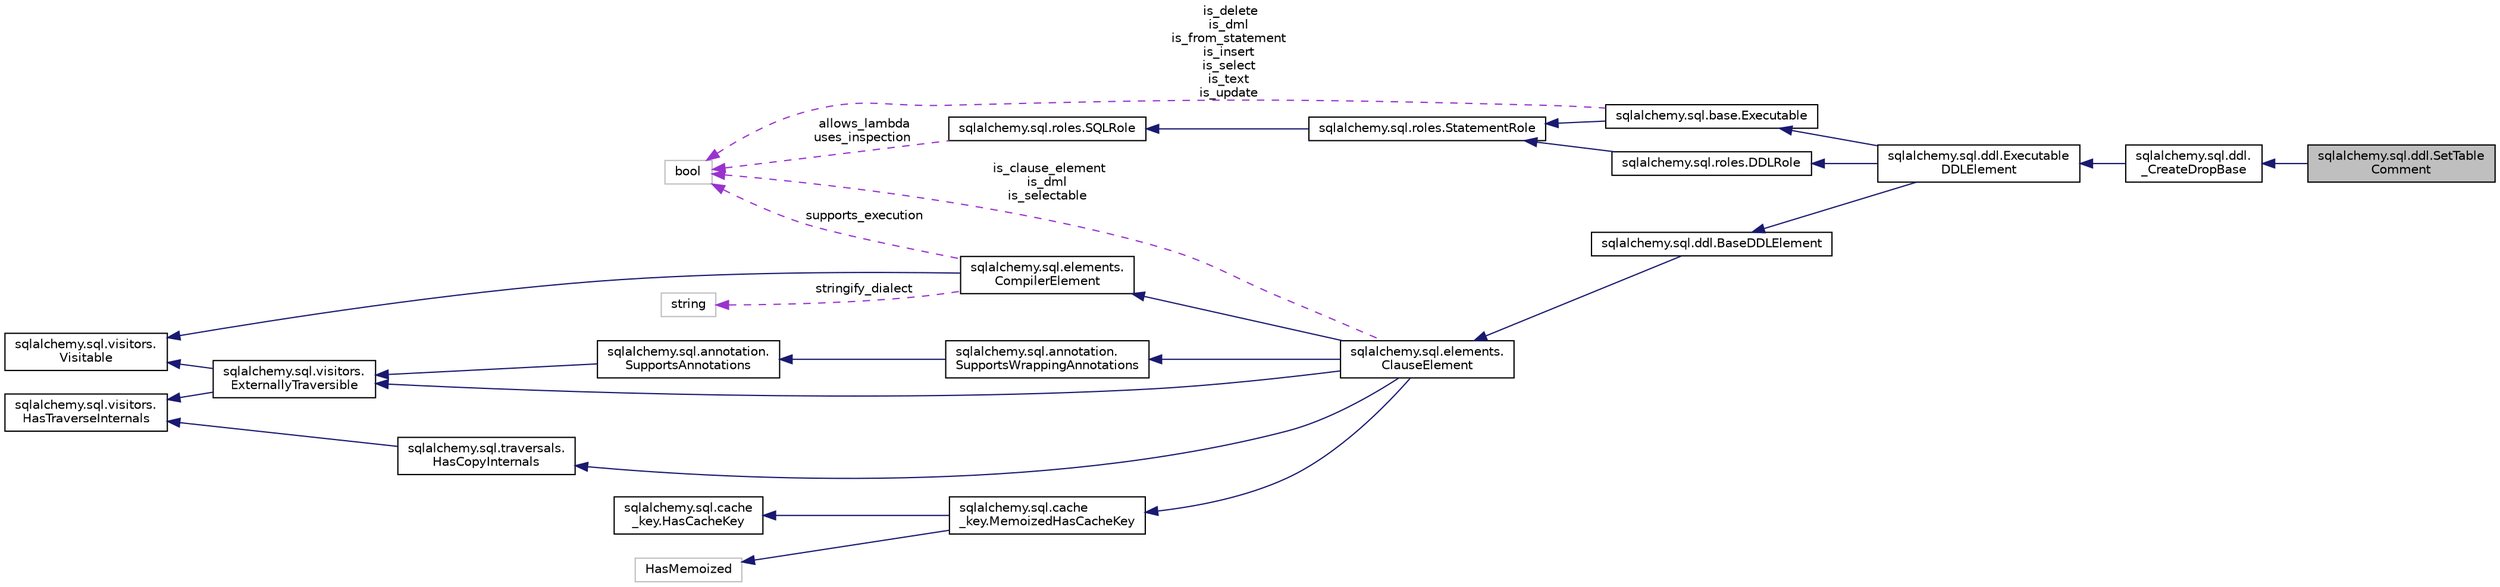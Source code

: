 digraph "sqlalchemy.sql.ddl.SetTableComment"
{
 // LATEX_PDF_SIZE
  edge [fontname="Helvetica",fontsize="10",labelfontname="Helvetica",labelfontsize="10"];
  node [fontname="Helvetica",fontsize="10",shape=record];
  rankdir="LR";
  Node1 [label="sqlalchemy.sql.ddl.SetTable\lComment",height=0.2,width=0.4,color="black", fillcolor="grey75", style="filled", fontcolor="black",tooltip=" "];
  Node2 -> Node1 [dir="back",color="midnightblue",fontsize="10",style="solid",fontname="Helvetica"];
  Node2 [label="sqlalchemy.sql.ddl.\l_CreateDropBase",height=0.2,width=0.4,color="black", fillcolor="white", style="filled",URL="$classsqlalchemy_1_1sql_1_1ddl_1_1__CreateDropBase.html",tooltip=" "];
  Node3 -> Node2 [dir="back",color="midnightblue",fontsize="10",style="solid",fontname="Helvetica"];
  Node3 [label="sqlalchemy.sql.ddl.Executable\lDDLElement",height=0.2,width=0.4,color="black", fillcolor="white", style="filled",URL="$classsqlalchemy_1_1sql_1_1ddl_1_1ExecutableDDLElement.html",tooltip=" "];
  Node4 -> Node3 [dir="back",color="midnightblue",fontsize="10",style="solid",fontname="Helvetica"];
  Node4 [label="sqlalchemy.sql.roles.DDLRole",height=0.2,width=0.4,color="black", fillcolor="white", style="filled",URL="$classsqlalchemy_1_1sql_1_1roles_1_1DDLRole.html",tooltip=" "];
  Node5 -> Node4 [dir="back",color="midnightblue",fontsize="10",style="solid",fontname="Helvetica"];
  Node5 [label="sqlalchemy.sql.roles.StatementRole",height=0.2,width=0.4,color="black", fillcolor="white", style="filled",URL="$classsqlalchemy_1_1sql_1_1roles_1_1StatementRole.html",tooltip=" "];
  Node6 -> Node5 [dir="back",color="midnightblue",fontsize="10",style="solid",fontname="Helvetica"];
  Node6 [label="sqlalchemy.sql.roles.SQLRole",height=0.2,width=0.4,color="black", fillcolor="white", style="filled",URL="$classsqlalchemy_1_1sql_1_1roles_1_1SQLRole.html",tooltip=" "];
  Node7 -> Node6 [dir="back",color="darkorchid3",fontsize="10",style="dashed",label=" allows_lambda\nuses_inspection" ,fontname="Helvetica"];
  Node7 [label="bool",height=0.2,width=0.4,color="grey75", fillcolor="white", style="filled",tooltip=" "];
  Node8 -> Node3 [dir="back",color="midnightblue",fontsize="10",style="solid",fontname="Helvetica"];
  Node8 [label="sqlalchemy.sql.base.Executable",height=0.2,width=0.4,color="black", fillcolor="white", style="filled",URL="$classsqlalchemy_1_1sql_1_1base_1_1Executable.html",tooltip=" "];
  Node5 -> Node8 [dir="back",color="midnightblue",fontsize="10",style="solid",fontname="Helvetica"];
  Node7 -> Node8 [dir="back",color="darkorchid3",fontsize="10",style="dashed",label=" is_delete\nis_dml\nis_from_statement\nis_insert\nis_select\nis_text\nis_update" ,fontname="Helvetica"];
  Node9 -> Node3 [dir="back",color="midnightblue",fontsize="10",style="solid",fontname="Helvetica"];
  Node9 [label="sqlalchemy.sql.ddl.BaseDDLElement",height=0.2,width=0.4,color="black", fillcolor="white", style="filled",URL="$classsqlalchemy_1_1sql_1_1ddl_1_1BaseDDLElement.html",tooltip=" "];
  Node10 -> Node9 [dir="back",color="midnightblue",fontsize="10",style="solid",fontname="Helvetica"];
  Node10 [label="sqlalchemy.sql.elements.\lClauseElement",height=0.2,width=0.4,color="black", fillcolor="white", style="filled",URL="$classsqlalchemy_1_1sql_1_1elements_1_1ClauseElement.html",tooltip=" "];
  Node11 -> Node10 [dir="back",color="midnightblue",fontsize="10",style="solid",fontname="Helvetica"];
  Node11 [label="sqlalchemy.sql.annotation.\lSupportsWrappingAnnotations",height=0.2,width=0.4,color="black", fillcolor="white", style="filled",URL="$classsqlalchemy_1_1sql_1_1annotation_1_1SupportsWrappingAnnotations.html",tooltip=" "];
  Node12 -> Node11 [dir="back",color="midnightblue",fontsize="10",style="solid",fontname="Helvetica"];
  Node12 [label="sqlalchemy.sql.annotation.\lSupportsAnnotations",height=0.2,width=0.4,color="black", fillcolor="white", style="filled",URL="$classsqlalchemy_1_1sql_1_1annotation_1_1SupportsAnnotations.html",tooltip=" "];
  Node13 -> Node12 [dir="back",color="midnightblue",fontsize="10",style="solid",fontname="Helvetica"];
  Node13 [label="sqlalchemy.sql.visitors.\lExternallyTraversible",height=0.2,width=0.4,color="black", fillcolor="white", style="filled",URL="$classsqlalchemy_1_1sql_1_1visitors_1_1ExternallyTraversible.html",tooltip=" "];
  Node14 -> Node13 [dir="back",color="midnightblue",fontsize="10",style="solid",fontname="Helvetica"];
  Node14 [label="sqlalchemy.sql.visitors.\lHasTraverseInternals",height=0.2,width=0.4,color="black", fillcolor="white", style="filled",URL="$classsqlalchemy_1_1sql_1_1visitors_1_1HasTraverseInternals.html",tooltip=" "];
  Node15 -> Node13 [dir="back",color="midnightblue",fontsize="10",style="solid",fontname="Helvetica"];
  Node15 [label="sqlalchemy.sql.visitors.\lVisitable",height=0.2,width=0.4,color="black", fillcolor="white", style="filled",URL="$classsqlalchemy_1_1sql_1_1visitors_1_1Visitable.html",tooltip=" "];
  Node16 -> Node10 [dir="back",color="midnightblue",fontsize="10",style="solid",fontname="Helvetica"];
  Node16 [label="sqlalchemy.sql.cache\l_key.MemoizedHasCacheKey",height=0.2,width=0.4,color="black", fillcolor="white", style="filled",URL="$classsqlalchemy_1_1sql_1_1cache__key_1_1MemoizedHasCacheKey.html",tooltip=" "];
  Node17 -> Node16 [dir="back",color="midnightblue",fontsize="10",style="solid",fontname="Helvetica"];
  Node17 [label="sqlalchemy.sql.cache\l_key.HasCacheKey",height=0.2,width=0.4,color="black", fillcolor="white", style="filled",URL="$classsqlalchemy_1_1sql_1_1cache__key_1_1HasCacheKey.html",tooltip=" "];
  Node18 -> Node16 [dir="back",color="midnightblue",fontsize="10",style="solid",fontname="Helvetica"];
  Node18 [label="HasMemoized",height=0.2,width=0.4,color="grey75", fillcolor="white", style="filled",tooltip=" "];
  Node19 -> Node10 [dir="back",color="midnightblue",fontsize="10",style="solid",fontname="Helvetica"];
  Node19 [label="sqlalchemy.sql.traversals.\lHasCopyInternals",height=0.2,width=0.4,color="black", fillcolor="white", style="filled",URL="$classsqlalchemy_1_1sql_1_1traversals_1_1HasCopyInternals.html",tooltip=" "];
  Node14 -> Node19 [dir="back",color="midnightblue",fontsize="10",style="solid",fontname="Helvetica"];
  Node13 -> Node10 [dir="back",color="midnightblue",fontsize="10",style="solid",fontname="Helvetica"];
  Node20 -> Node10 [dir="back",color="midnightblue",fontsize="10",style="solid",fontname="Helvetica"];
  Node20 [label="sqlalchemy.sql.elements.\lCompilerElement",height=0.2,width=0.4,color="black", fillcolor="white", style="filled",URL="$classsqlalchemy_1_1sql_1_1elements_1_1CompilerElement.html",tooltip=" "];
  Node15 -> Node20 [dir="back",color="midnightblue",fontsize="10",style="solid",fontname="Helvetica"];
  Node7 -> Node20 [dir="back",color="darkorchid3",fontsize="10",style="dashed",label=" supports_execution" ,fontname="Helvetica"];
  Node21 -> Node20 [dir="back",color="darkorchid3",fontsize="10",style="dashed",label=" stringify_dialect" ,fontname="Helvetica"];
  Node21 [label="string",height=0.2,width=0.4,color="grey75", fillcolor="white", style="filled",tooltip=" "];
  Node7 -> Node10 [dir="back",color="darkorchid3",fontsize="10",style="dashed",label=" is_clause_element\nis_dml\nis_selectable" ,fontname="Helvetica"];
}
